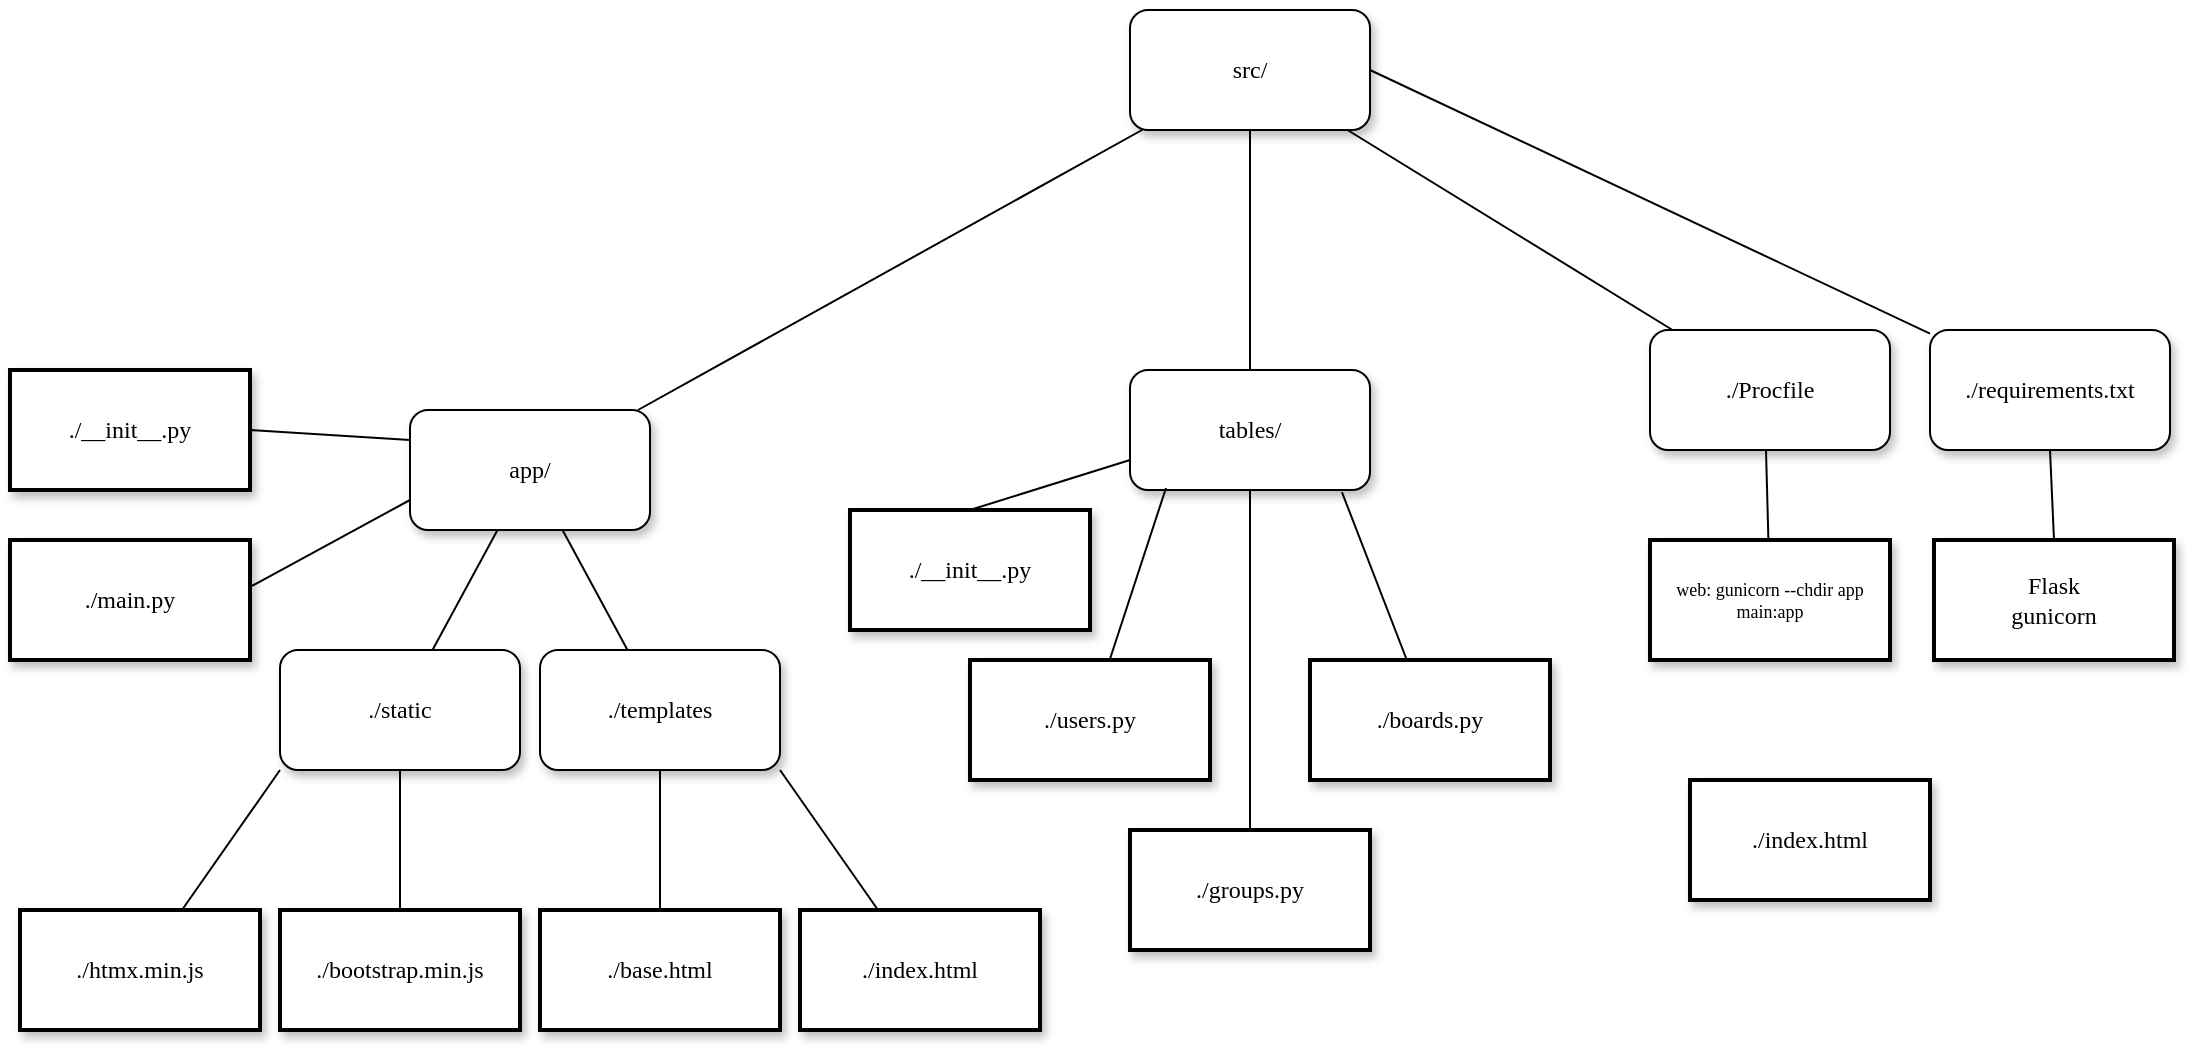 <mxfile version="23.1.1" type="github">
  <diagram name="Page-1" id="10a91c8b-09ff-31b1-d368-03940ed4cc9e">
    <mxGraphModel dx="1232" dy="1105" grid="1" gridSize="10" guides="1" tooltips="1" connect="1" arrows="1" fold="1" page="1" pageScale="1" pageWidth="1100" pageHeight="850" background="none" math="0" shadow="0">
      <root>
        <mxCell id="0" />
        <mxCell id="1" parent="0" />
        <mxCell id="62893188c0fa7362-1" value="src/" style="whiteSpace=wrap;html=1;rounded=1;shadow=1;labelBackgroundColor=none;strokeWidth=1;fontFamily=Verdana;fontSize=12;align=center;" parent="1" vertex="1">
          <mxGeometry x="570" y="10" width="120" height="60" as="geometry" />
        </mxCell>
        <mxCell id="62893188c0fa7362-2" value="app/" style="whiteSpace=wrap;html=1;rounded=1;shadow=1;labelBackgroundColor=none;strokeWidth=1;fontFamily=Verdana;fontSize=12;align=center;" parent="1" vertex="1">
          <mxGeometry x="210" y="210" width="120" height="60" as="geometry" />
        </mxCell>
        <mxCell id="62893188c0fa7362-3" value="./Procfile" style="whiteSpace=wrap;html=1;rounded=1;shadow=1;labelBackgroundColor=none;strokeWidth=1;fontFamily=Verdana;fontSize=12;align=center;" parent="1" vertex="1">
          <mxGeometry x="830" y="170" width="120" height="60" as="geometry" />
        </mxCell>
        <mxCell id="62893188c0fa7362-4" value="" style="rounded=0;html=1;labelBackgroundColor=none;startArrow=none;startFill=0;startSize=5;endArrow=none;endFill=0;endSize=5;jettySize=auto;orthogonalLoop=1;strokeWidth=1;fontFamily=Verdana;fontSize=12" parent="1" source="62893188c0fa7362-1" target="62893188c0fa7362-3" edge="1">
          <mxGeometry x="-0.3" y="13" relative="1" as="geometry">
            <mxPoint as="offset" />
          </mxGeometry>
        </mxCell>
        <mxCell id="62893188c0fa7362-5" value="" style="rounded=0;html=1;labelBackgroundColor=none;startArrow=none;startFill=0;startSize=5;endArrow=none;endFill=0;endSize=5;jettySize=auto;orthogonalLoop=1;strokeWidth=1;fontFamily=Verdana;fontSize=12" parent="1" source="62893188c0fa7362-1" target="62893188c0fa7362-2" edge="1">
          <mxGeometry x="-0.359" y="-11" relative="1" as="geometry">
            <mxPoint as="offset" />
          </mxGeometry>
        </mxCell>
        <mxCell id="62893188c0fa7362-8" value="./static" style="whiteSpace=wrap;html=1;rounded=1;shadow=1;labelBackgroundColor=none;strokeWidth=1;fontFamily=Verdana;fontSize=12;align=center;" parent="1" vertex="1">
          <mxGeometry x="145" y="330" width="120" height="60" as="geometry" />
        </mxCell>
        <mxCell id="62893188c0fa7362-9" value="./templates" style="whiteSpace=wrap;html=1;rounded=1;shadow=1;labelBackgroundColor=none;strokeWidth=1;fontFamily=Verdana;fontSize=12;align=center;" parent="1" vertex="1">
          <mxGeometry x="275" y="330" width="120" height="60" as="geometry" />
        </mxCell>
        <mxCell id="62893188c0fa7362-14" value="" style="rounded=0;html=1;labelBackgroundColor=none;startArrow=none;startFill=0;startSize=5;endArrow=none;endFill=0;endSize=5;jettySize=auto;orthogonalLoop=1;strokeWidth=1;fontFamily=Verdana;fontSize=12" parent="1" source="62893188c0fa7362-2" target="62893188c0fa7362-8" edge="1">
          <mxGeometry x="-0.208" y="-14" relative="1" as="geometry">
            <mxPoint as="offset" />
          </mxGeometry>
        </mxCell>
        <mxCell id="62893188c0fa7362-15" value="" style="rounded=0;html=1;labelBackgroundColor=none;startArrow=none;startFill=0;startSize=5;endArrow=none;endFill=0;endSize=5;jettySize=auto;orthogonalLoop=1;strokeWidth=1;fontFamily=Verdana;fontSize=12" parent="1" source="62893188c0fa7362-2" target="62893188c0fa7362-9" edge="1">
          <mxGeometry x="-0.2" y="14" relative="1" as="geometry">
            <mxPoint as="offset" />
          </mxGeometry>
        </mxCell>
        <mxCell id="62893188c0fa7362-20" value="./htmx.min.js" style="whiteSpace=wrap;html=1;rounded=0;shadow=1;labelBackgroundColor=none;strokeWidth=2;fontFamily=Verdana;fontSize=12;align=center;" parent="1" vertex="1">
          <mxGeometry x="15" y="460" width="120" height="60" as="geometry" />
        </mxCell>
        <mxCell id="62893188c0fa7362-21" value="./bootstrap.min.js" style="whiteSpace=wrap;html=1;rounded=0;shadow=1;labelBackgroundColor=none;strokeWidth=2;fontFamily=Verdana;fontSize=12;align=center;" parent="1" vertex="1">
          <mxGeometry x="145" y="460" width="120" height="60" as="geometry" />
        </mxCell>
        <mxCell id="62893188c0fa7362-22" value="./index.html" style="whiteSpace=wrap;html=1;rounded=0;shadow=1;labelBackgroundColor=none;strokeWidth=2;fontFamily=Verdana;fontSize=12;align=center;" parent="1" vertex="1">
          <mxGeometry x="405" y="460" width="120" height="60" as="geometry" />
        </mxCell>
        <mxCell id="sidJ7hkvWsn9WyxgjcqS-1" value="./requirements.txt" style="whiteSpace=wrap;html=1;rounded=1;shadow=1;labelBackgroundColor=none;strokeWidth=1;fontFamily=Verdana;fontSize=12;align=center;" vertex="1" parent="1">
          <mxGeometry x="970" y="170" width="120" height="60" as="geometry" />
        </mxCell>
        <mxCell id="sidJ7hkvWsn9WyxgjcqS-2" value="" style="rounded=0;html=1;labelBackgroundColor=none;startArrow=none;startFill=0;startSize=5;endArrow=none;endFill=0;endSize=5;jettySize=auto;orthogonalLoop=1;strokeWidth=1;fontFamily=Verdana;fontSize=12;exitX=1;exitY=0.5;exitDx=0;exitDy=0;" edge="1" parent="1" target="sidJ7hkvWsn9WyxgjcqS-1" source="62893188c0fa7362-1">
          <mxGeometry x="-0.3" y="13" relative="1" as="geometry">
            <mxPoint as="offset" />
            <mxPoint x="860" y="110" as="sourcePoint" />
          </mxGeometry>
        </mxCell>
        <mxCell id="sidJ7hkvWsn9WyxgjcqS-3" value="&lt;div&gt;Flask&lt;/div&gt;&lt;div&gt;gunicorn&lt;br&gt;&lt;/div&gt;" style="whiteSpace=wrap;html=1;rounded=0;shadow=1;labelBackgroundColor=none;strokeWidth=2;fontFamily=Verdana;fontSize=12;align=center;" vertex="1" parent="1">
          <mxGeometry x="972" y="275" width="120" height="60" as="geometry" />
        </mxCell>
        <mxCell id="sidJ7hkvWsn9WyxgjcqS-6" value="&lt;div style=&quot;font-size: 9px;&quot;&gt;web: gunicorn --chdir app main:app&lt;br&gt;&lt;/div&gt;" style="whiteSpace=wrap;html=1;rounded=0;shadow=1;labelBackgroundColor=none;strokeWidth=2;fontFamily=Verdana;fontSize=12;align=center;" vertex="1" parent="1">
          <mxGeometry x="830" y="275" width="120" height="60" as="geometry" />
        </mxCell>
        <mxCell id="sidJ7hkvWsn9WyxgjcqS-7" value="" style="rounded=0;html=1;labelBackgroundColor=none;startArrow=none;startFill=0;startSize=5;endArrow=none;endFill=0;endSize=5;jettySize=auto;orthogonalLoop=1;strokeWidth=1;fontFamily=Verdana;fontSize=12;exitX=0.5;exitY=1;exitDx=0;exitDy=0;" edge="1" parent="1" target="sidJ7hkvWsn9WyxgjcqS-6">
          <mxGeometry x="0.137" y="16" relative="1" as="geometry">
            <mxPoint as="offset" />
            <mxPoint x="888" y="230" as="sourcePoint" />
          </mxGeometry>
        </mxCell>
        <mxCell id="sidJ7hkvWsn9WyxgjcqS-8" value="" style="rounded=0;html=1;labelBackgroundColor=none;startArrow=none;startFill=0;startSize=5;endArrow=none;endFill=0;endSize=5;jettySize=auto;orthogonalLoop=1;strokeWidth=1;fontFamily=Verdana;fontSize=12;exitX=0.5;exitY=1;exitDx=0;exitDy=0;entryX=0.5;entryY=0;entryDx=0;entryDy=0;" edge="1" parent="1" source="sidJ7hkvWsn9WyxgjcqS-1" target="sidJ7hkvWsn9WyxgjcqS-3">
          <mxGeometry x="0.137" y="16" relative="1" as="geometry">
            <mxPoint as="offset" />
            <mxPoint x="861" y="240" as="sourcePoint" />
            <mxPoint x="862" y="285" as="targetPoint" />
          </mxGeometry>
        </mxCell>
        <mxCell id="sidJ7hkvWsn9WyxgjcqS-10" value="" style="rounded=0;html=1;labelBackgroundColor=none;startArrow=none;startFill=0;startSize=5;endArrow=none;endFill=0;endSize=5;jettySize=auto;orthogonalLoop=1;strokeWidth=1;fontFamily=Verdana;fontSize=12;exitX=0;exitY=0.75;exitDx=0;exitDy=0;entryX=1.008;entryY=0.383;entryDx=0;entryDy=0;entryPerimeter=0;" edge="1" parent="1" target="sidJ7hkvWsn9WyxgjcqS-21" source="62893188c0fa7362-2">
          <mxGeometry x="-0.2" y="14" relative="1" as="geometry">
            <mxPoint as="offset" />
            <mxPoint x="-10" y="250" as="sourcePoint" />
            <mxPoint x="130" y="301.304" as="targetPoint" />
          </mxGeometry>
        </mxCell>
        <mxCell id="sidJ7hkvWsn9WyxgjcqS-11" value="./base.html" style="whiteSpace=wrap;html=1;rounded=0;shadow=1;labelBackgroundColor=none;strokeWidth=2;fontFamily=Verdana;fontSize=12;align=center;" vertex="1" parent="1">
          <mxGeometry x="275" y="460" width="120" height="60" as="geometry" />
        </mxCell>
        <mxCell id="sidJ7hkvWsn9WyxgjcqS-12" value="" style="endArrow=none;html=1;rounded=0;entryX=0.5;entryY=1;entryDx=0;entryDy=0;exitX=0.5;exitY=0;exitDx=0;exitDy=0;" edge="1" parent="1" source="sidJ7hkvWsn9WyxgjcqS-11" target="62893188c0fa7362-9">
          <mxGeometry width="50" height="50" relative="1" as="geometry">
            <mxPoint x="265" y="640" as="sourcePoint" />
            <mxPoint x="315" y="590" as="targetPoint" />
          </mxGeometry>
        </mxCell>
        <mxCell id="sidJ7hkvWsn9WyxgjcqS-13" value="" style="endArrow=none;html=1;rounded=0;entryX=1;entryY=1;entryDx=0;entryDy=0;" edge="1" parent="1" source="62893188c0fa7362-22" target="62893188c0fa7362-9">
          <mxGeometry width="50" height="50" relative="1" as="geometry">
            <mxPoint x="265" y="640" as="sourcePoint" />
            <mxPoint x="315" y="590" as="targetPoint" />
          </mxGeometry>
        </mxCell>
        <mxCell id="sidJ7hkvWsn9WyxgjcqS-14" value="" style="endArrow=none;html=1;rounded=0;entryX=0.5;entryY=1;entryDx=0;entryDy=0;exitX=0.5;exitY=0;exitDx=0;exitDy=0;" edge="1" parent="1" source="62893188c0fa7362-21" target="62893188c0fa7362-8">
          <mxGeometry width="50" height="50" relative="1" as="geometry">
            <mxPoint x="335" y="640" as="sourcePoint" />
            <mxPoint x="385" y="590" as="targetPoint" />
          </mxGeometry>
        </mxCell>
        <mxCell id="sidJ7hkvWsn9WyxgjcqS-15" value="" style="endArrow=none;html=1;rounded=0;entryX=0;entryY=1;entryDx=0;entryDy=0;" edge="1" parent="1" source="62893188c0fa7362-20" target="62893188c0fa7362-8">
          <mxGeometry width="50" height="50" relative="1" as="geometry">
            <mxPoint x="335" y="640" as="sourcePoint" />
            <mxPoint x="385" y="590" as="targetPoint" />
          </mxGeometry>
        </mxCell>
        <mxCell id="sidJ7hkvWsn9WyxgjcqS-17" value="" style="rounded=0;html=1;labelBackgroundColor=none;startArrow=none;startFill=0;startSize=5;endArrow=none;endFill=0;endSize=5;jettySize=auto;orthogonalLoop=1;strokeWidth=1;fontFamily=Verdana;fontSize=12;exitX=0;exitY=0.25;exitDx=0;exitDy=0;entryX=1;entryY=0.5;entryDx=0;entryDy=0;" edge="1" parent="1" target="sidJ7hkvWsn9WyxgjcqS-20" source="62893188c0fa7362-2">
          <mxGeometry x="-0.2" y="14" relative="1" as="geometry">
            <mxPoint as="offset" />
            <mxPoint x="300" y="140" as="sourcePoint" />
            <mxPoint x="130" y="242.174" as="targetPoint" />
          </mxGeometry>
        </mxCell>
        <mxCell id="sidJ7hkvWsn9WyxgjcqS-18" value="tables/" style="whiteSpace=wrap;html=1;rounded=1;shadow=1;labelBackgroundColor=none;strokeWidth=1;fontFamily=Verdana;fontSize=12;align=center;" vertex="1" parent="1">
          <mxGeometry x="570" y="190" width="120" height="60" as="geometry" />
        </mxCell>
        <mxCell id="sidJ7hkvWsn9WyxgjcqS-19" value="" style="endArrow=none;html=1;rounded=0;entryX=0.5;entryY=1;entryDx=0;entryDy=0;exitX=0.5;exitY=0;exitDx=0;exitDy=0;" edge="1" parent="1" source="sidJ7hkvWsn9WyxgjcqS-18" target="62893188c0fa7362-1">
          <mxGeometry width="50" height="50" relative="1" as="geometry">
            <mxPoint x="610" y="470" as="sourcePoint" />
            <mxPoint x="660" y="420" as="targetPoint" />
          </mxGeometry>
        </mxCell>
        <mxCell id="sidJ7hkvWsn9WyxgjcqS-20" value="./__init__.py" style="whiteSpace=wrap;html=1;rounded=0;shadow=1;labelBackgroundColor=none;strokeWidth=2;fontFamily=Verdana;fontSize=12;align=center;" vertex="1" parent="1">
          <mxGeometry x="10" y="190" width="120" height="60" as="geometry" />
        </mxCell>
        <mxCell id="sidJ7hkvWsn9WyxgjcqS-21" value="./main.py" style="whiteSpace=wrap;html=1;rounded=0;shadow=1;labelBackgroundColor=none;strokeWidth=2;fontFamily=Verdana;fontSize=12;align=center;" vertex="1" parent="1">
          <mxGeometry x="10" y="275" width="120" height="60" as="geometry" />
        </mxCell>
        <mxCell id="sidJ7hkvWsn9WyxgjcqS-22" value="./index.html" style="whiteSpace=wrap;html=1;rounded=0;shadow=1;labelBackgroundColor=none;strokeWidth=2;fontFamily=Verdana;fontSize=12;align=center;" vertex="1" parent="1">
          <mxGeometry x="850" y="395" width="120" height="60" as="geometry" />
        </mxCell>
        <mxCell id="sidJ7hkvWsn9WyxgjcqS-23" value="./__init__.py" style="whiteSpace=wrap;html=1;rounded=0;shadow=1;labelBackgroundColor=none;strokeWidth=2;fontFamily=Verdana;fontSize=12;align=center;" vertex="1" parent="1">
          <mxGeometry x="430" y="260" width="120" height="60" as="geometry" />
        </mxCell>
        <mxCell id="sidJ7hkvWsn9WyxgjcqS-24" value="./users.py" style="whiteSpace=wrap;html=1;rounded=0;shadow=1;labelBackgroundColor=none;strokeWidth=2;fontFamily=Verdana;fontSize=12;align=center;" vertex="1" parent="1">
          <mxGeometry x="490" y="335" width="120" height="60" as="geometry" />
        </mxCell>
        <mxCell id="sidJ7hkvWsn9WyxgjcqS-25" value="./groups.py" style="whiteSpace=wrap;html=1;rounded=0;shadow=1;labelBackgroundColor=none;strokeWidth=2;fontFamily=Verdana;fontSize=12;align=center;" vertex="1" parent="1">
          <mxGeometry x="570" y="420" width="120" height="60" as="geometry" />
        </mxCell>
        <mxCell id="sidJ7hkvWsn9WyxgjcqS-26" value="./boards.py" style="whiteSpace=wrap;html=1;rounded=0;shadow=1;labelBackgroundColor=none;strokeWidth=2;fontFamily=Verdana;fontSize=12;align=center;" vertex="1" parent="1">
          <mxGeometry x="660" y="335" width="120" height="60" as="geometry" />
        </mxCell>
        <mxCell id="sidJ7hkvWsn9WyxgjcqS-28" value="" style="endArrow=none;html=1;rounded=0;entryX=0;entryY=0.75;entryDx=0;entryDy=0;exitX=0.5;exitY=0;exitDx=0;exitDy=0;" edge="1" parent="1" source="sidJ7hkvWsn9WyxgjcqS-23" target="sidJ7hkvWsn9WyxgjcqS-18">
          <mxGeometry width="50" height="50" relative="1" as="geometry">
            <mxPoint x="610" y="470" as="sourcePoint" />
            <mxPoint x="660" y="420" as="targetPoint" />
          </mxGeometry>
        </mxCell>
        <mxCell id="sidJ7hkvWsn9WyxgjcqS-29" value="" style="endArrow=none;html=1;rounded=0;entryX=0.15;entryY=0.983;entryDx=0;entryDy=0;entryPerimeter=0;" edge="1" parent="1" source="sidJ7hkvWsn9WyxgjcqS-24" target="sidJ7hkvWsn9WyxgjcqS-18">
          <mxGeometry width="50" height="50" relative="1" as="geometry">
            <mxPoint x="610" y="470" as="sourcePoint" />
            <mxPoint x="660" y="420" as="targetPoint" />
          </mxGeometry>
        </mxCell>
        <mxCell id="sidJ7hkvWsn9WyxgjcqS-30" value="" style="endArrow=none;html=1;rounded=0;entryX=0.5;entryY=1;entryDx=0;entryDy=0;exitX=0.5;exitY=0;exitDx=0;exitDy=0;" edge="1" parent="1" source="sidJ7hkvWsn9WyxgjcqS-25" target="sidJ7hkvWsn9WyxgjcqS-18">
          <mxGeometry width="50" height="50" relative="1" as="geometry">
            <mxPoint x="610" y="470" as="sourcePoint" />
            <mxPoint x="660" y="420" as="targetPoint" />
          </mxGeometry>
        </mxCell>
        <mxCell id="sidJ7hkvWsn9WyxgjcqS-31" value="" style="endArrow=none;html=1;rounded=0;entryX=0.883;entryY=1.017;entryDx=0;entryDy=0;entryPerimeter=0;" edge="1" parent="1" source="sidJ7hkvWsn9WyxgjcqS-26" target="sidJ7hkvWsn9WyxgjcqS-18">
          <mxGeometry width="50" height="50" relative="1" as="geometry">
            <mxPoint x="610" y="470" as="sourcePoint" />
            <mxPoint x="660" y="420" as="targetPoint" />
          </mxGeometry>
        </mxCell>
      </root>
    </mxGraphModel>
  </diagram>
</mxfile>

